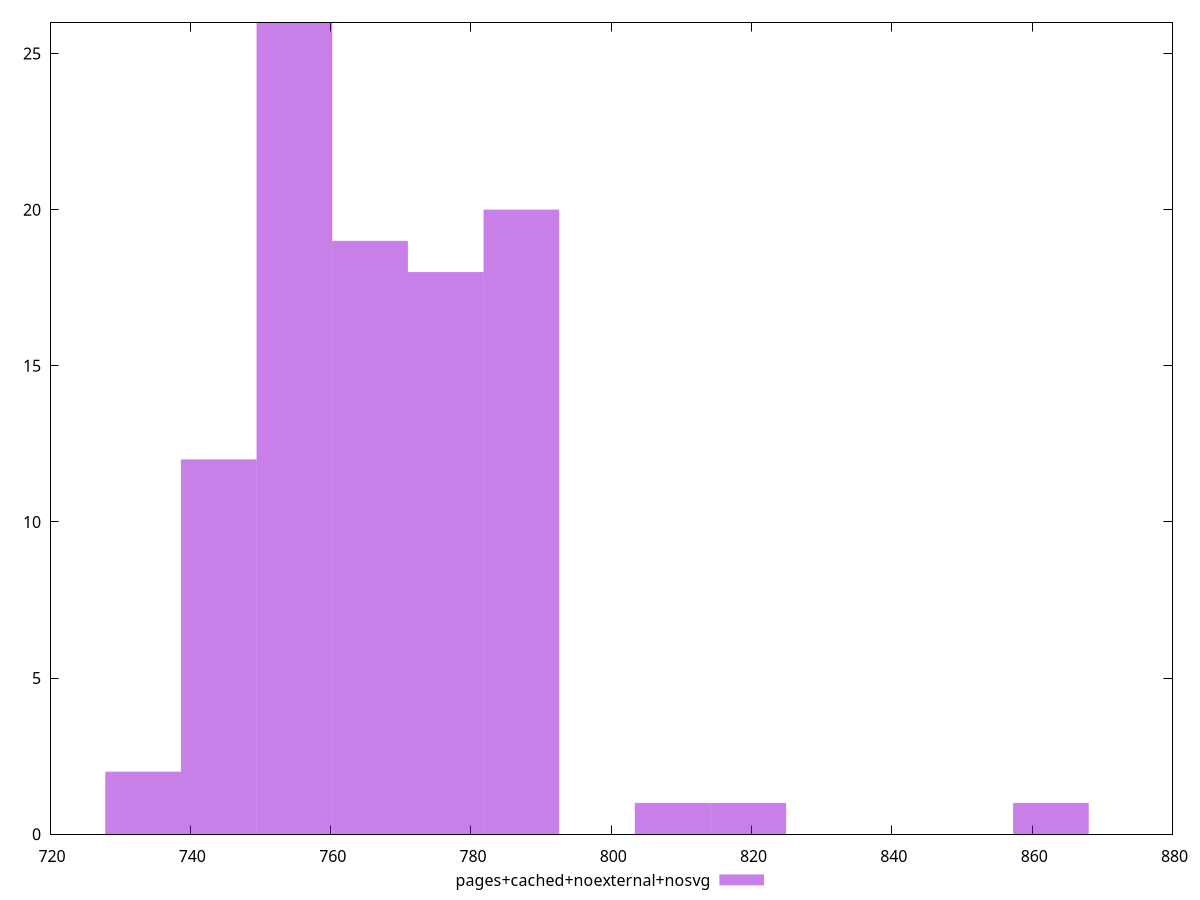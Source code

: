 $_pagesCachedNoexternalNosvg <<EOF
744.0541987587936 12
776.4043813135238 18
765.6209871286137 19
754.8375929437037 26
862.6715347928042 1
787.1877754984339 20
733.2708045738837 2
808.754563868254 1
819.5379580531641 1
EOF
set key outside below
set terminal pngcairo
set output "report_00006_2020-11-02T20-21-41.718Z/mainthread-work-breakdown/pages+cached+noexternal+nosvg//raw_hist.png"
set yrange [0:26]
set boxwidth 10.783394184910053
set style fill transparent solid 0.5 noborder
plot $_pagesCachedNoexternalNosvg title "pages+cached+noexternal+nosvg" with boxes ,